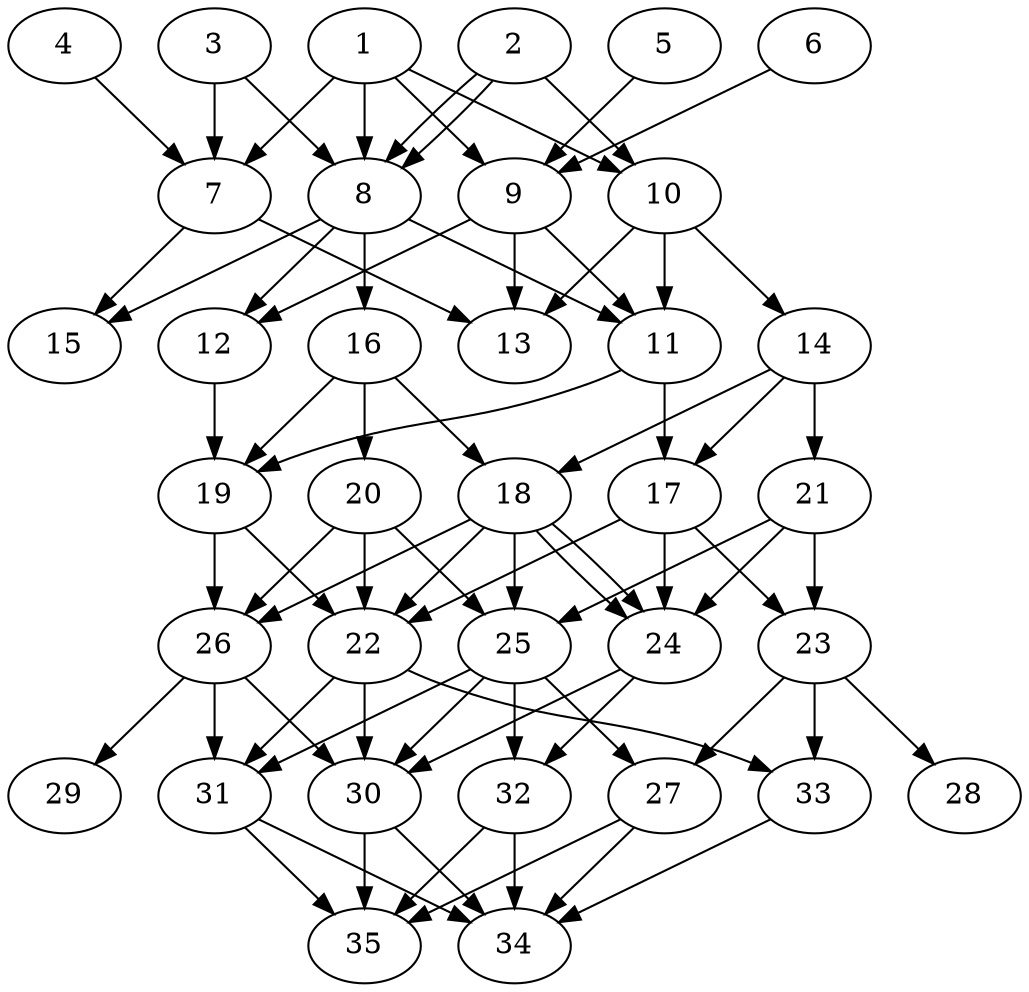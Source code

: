 // DAG automatically generated by daggen at Thu Oct  3 14:05:37 2019
// ./daggen --dot -n 35 --ccr 0.4 --fat 0.5 --regular 0.5 --density 0.7 --mindata 5242880 --maxdata 52428800 
digraph G {
  1 [size="81085440", alpha="0.18", expect_size="32434176"] 
  1 -> 7 [size ="32434176"]
  1 -> 8 [size ="32434176"]
  1 -> 9 [size ="32434176"]
  1 -> 10 [size ="32434176"]
  2 [size="106455040", alpha="0.19", expect_size="42582016"] 
  2 -> 8 [size ="42582016"]
  2 -> 8 [size ="42582016"]
  2 -> 10 [size ="42582016"]
  3 [size="104642560", alpha="0.18", expect_size="41857024"] 
  3 -> 7 [size ="41857024"]
  3 -> 8 [size ="41857024"]
  4 [size="124520960", alpha="0.09", expect_size="49808384"] 
  4 -> 7 [size ="49808384"]
  5 [size="64422400", alpha="0.03", expect_size="25768960"] 
  5 -> 9 [size ="25768960"]
  6 [size="93811200", alpha="0.02", expect_size="37524480"] 
  6 -> 9 [size ="37524480"]
  7 [size="15004160", alpha="0.11", expect_size="6001664"] 
  7 -> 13 [size ="6001664"]
  7 -> 15 [size ="6001664"]
  8 [size="96389120", alpha="0.11", expect_size="38555648"] 
  8 -> 11 [size ="38555648"]
  8 -> 12 [size ="38555648"]
  8 -> 15 [size ="38555648"]
  8 -> 16 [size ="38555648"]
  9 [size="82833920", alpha="0.07", expect_size="33133568"] 
  9 -> 11 [size ="33133568"]
  9 -> 12 [size ="33133568"]
  9 -> 13 [size ="33133568"]
  10 [size="28433920", alpha="0.07", expect_size="11373568"] 
  10 -> 11 [size ="11373568"]
  10 -> 13 [size ="11373568"]
  10 -> 14 [size ="11373568"]
  11 [size="82191360", alpha="0.03", expect_size="32876544"] 
  11 -> 17 [size ="32876544"]
  11 -> 19 [size ="32876544"]
  12 [size="69217280", alpha="0.01", expect_size="27686912"] 
  12 -> 19 [size ="27686912"]
  13 [size="63731200", alpha="0.12", expect_size="25492480"] 
  14 [size="51878400", alpha="0.19", expect_size="20751360"] 
  14 -> 17 [size ="20751360"]
  14 -> 18 [size ="20751360"]
  14 -> 21 [size ="20751360"]
  15 [size="103982080", alpha="0.03", expect_size="41592832"] 
  16 [size="121717760", alpha="0.10", expect_size="48687104"] 
  16 -> 18 [size ="48687104"]
  16 -> 19 [size ="48687104"]
  16 -> 20 [size ="48687104"]
  17 [size="16337920", alpha="0.07", expect_size="6535168"] 
  17 -> 22 [size ="6535168"]
  17 -> 23 [size ="6535168"]
  17 -> 24 [size ="6535168"]
  18 [size="79971840", alpha="0.03", expect_size="31988736"] 
  18 -> 22 [size ="31988736"]
  18 -> 24 [size ="31988736"]
  18 -> 24 [size ="31988736"]
  18 -> 25 [size ="31988736"]
  18 -> 26 [size ="31988736"]
  19 [size="27366400", alpha="0.06", expect_size="10946560"] 
  19 -> 22 [size ="10946560"]
  19 -> 26 [size ="10946560"]
  20 [size="66749440", alpha="0.01", expect_size="26699776"] 
  20 -> 22 [size ="26699776"]
  20 -> 25 [size ="26699776"]
  20 -> 26 [size ="26699776"]
  21 [size="105597440", alpha="0.07", expect_size="42238976"] 
  21 -> 23 [size ="42238976"]
  21 -> 24 [size ="42238976"]
  21 -> 25 [size ="42238976"]
  22 [size="126056960", alpha="0.10", expect_size="50422784"] 
  22 -> 30 [size ="50422784"]
  22 -> 31 [size ="50422784"]
  22 -> 33 [size ="50422784"]
  23 [size="13990400", alpha="0.08", expect_size="5596160"] 
  23 -> 27 [size ="5596160"]
  23 -> 28 [size ="5596160"]
  23 -> 33 [size ="5596160"]
  24 [size="83758080", alpha="0.04", expect_size="33503232"] 
  24 -> 30 [size ="33503232"]
  24 -> 32 [size ="33503232"]
  25 [size="78988800", alpha="0.10", expect_size="31595520"] 
  25 -> 27 [size ="31595520"]
  25 -> 30 [size ="31595520"]
  25 -> 31 [size ="31595520"]
  25 -> 32 [size ="31595520"]
  26 [size="97579520", alpha="0.09", expect_size="39031808"] 
  26 -> 29 [size ="39031808"]
  26 -> 30 [size ="39031808"]
  26 -> 31 [size ="39031808"]
  27 [size="37905920", alpha="0.08", expect_size="15162368"] 
  27 -> 34 [size ="15162368"]
  27 -> 35 [size ="15162368"]
  28 [size="78059520", alpha="0.02", expect_size="31223808"] 
  29 [size="94364160", alpha="0.07", expect_size="37745664"] 
  30 [size="128929280", alpha="0.15", expect_size="51571712"] 
  30 -> 34 [size ="51571712"]
  30 -> 35 [size ="51571712"]
  31 [size="15923200", alpha="0.15", expect_size="6369280"] 
  31 -> 34 [size ="6369280"]
  31 -> 35 [size ="6369280"]
  32 [size="59253760", alpha="0.04", expect_size="23701504"] 
  32 -> 34 [size ="23701504"]
  32 -> 35 [size ="23701504"]
  33 [size="116339200", alpha="0.02", expect_size="46535680"] 
  33 -> 34 [size ="46535680"]
  34 [size="42790400", alpha="0.06", expect_size="17116160"] 
  35 [size="67985920", alpha="0.06", expect_size="27194368"] 
}
